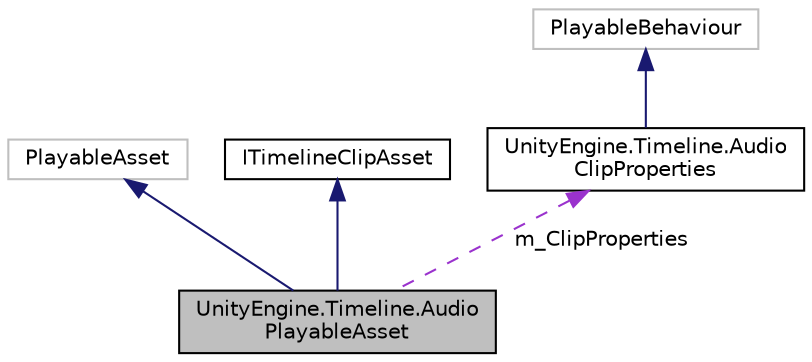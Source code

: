 digraph "UnityEngine.Timeline.AudioPlayableAsset"
{
 // LATEX_PDF_SIZE
  edge [fontname="Helvetica",fontsize="10",labelfontname="Helvetica",labelfontsize="10"];
  node [fontname="Helvetica",fontsize="10",shape=record];
  Node1 [label="UnityEngine.Timeline.Audio\lPlayableAsset",height=0.2,width=0.4,color="black", fillcolor="grey75", style="filled", fontcolor="black",tooltip="PlayableAsset wrapper for an AudioClip in Timeline."];
  Node2 -> Node1 [dir="back",color="midnightblue",fontsize="10",style="solid",fontname="Helvetica"];
  Node2 [label="PlayableAsset",height=0.2,width=0.4,color="grey75", fillcolor="white", style="filled",tooltip=" "];
  Node3 -> Node1 [dir="back",color="midnightblue",fontsize="10",style="solid",fontname="Helvetica"];
  Node3 [label="ITimelineClipAsset",height=0.2,width=0.4,color="black", fillcolor="white", style="filled",URL="$interface_unity_engine_1_1_timeline_1_1_i_timeline_clip_asset.html",tooltip="Implement this interface to support advanced features of timeline clips."];
  Node4 -> Node1 [dir="back",color="darkorchid3",fontsize="10",style="dashed",label=" m_ClipProperties" ,fontname="Helvetica"];
  Node4 [label="UnityEngine.Timeline.Audio\lClipProperties",height=0.2,width=0.4,color="black", fillcolor="white", style="filled",URL="$class_unity_engine_1_1_timeline_1_1_audio_clip_properties.html",tooltip=" "];
  Node5 -> Node4 [dir="back",color="midnightblue",fontsize="10",style="solid",fontname="Helvetica"];
  Node5 [label="PlayableBehaviour",height=0.2,width=0.4,color="grey75", fillcolor="white", style="filled",tooltip=" "];
}
